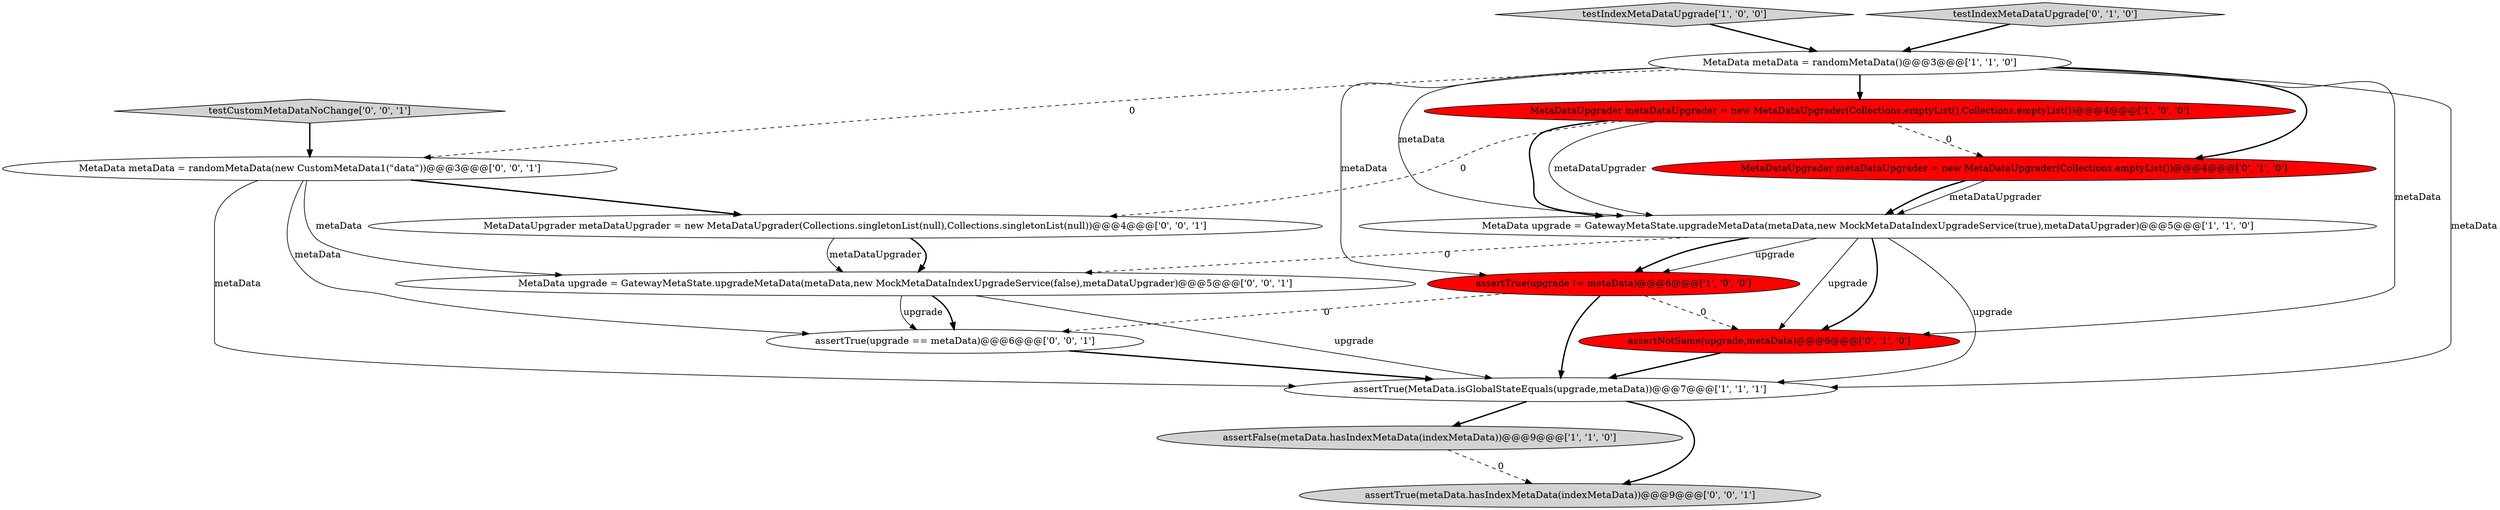 digraph {
15 [style = filled, label = "testCustomMetaDataNoChange['0', '0', '1']", fillcolor = lightgray, shape = diamond image = "AAA0AAABBB3BBB"];
10 [style = filled, label = "MetaDataUpgrader metaDataUpgrader = new MetaDataUpgrader(Collections.singletonList(null),Collections.singletonList(null))@@@4@@@['0', '0', '1']", fillcolor = white, shape = ellipse image = "AAA0AAABBB3BBB"];
12 [style = filled, label = "assertTrue(upgrade == metaData)@@@6@@@['0', '0', '1']", fillcolor = white, shape = ellipse image = "AAA0AAABBB3BBB"];
13 [style = filled, label = "MetaData upgrade = GatewayMetaState.upgradeMetaData(metaData,new MockMetaDataIndexUpgradeService(false),metaDataUpgrader)@@@5@@@['0', '0', '1']", fillcolor = white, shape = ellipse image = "AAA0AAABBB3BBB"];
11 [style = filled, label = "assertTrue(metaData.hasIndexMetaData(indexMetaData))@@@9@@@['0', '0', '1']", fillcolor = lightgray, shape = ellipse image = "AAA0AAABBB3BBB"];
1 [style = filled, label = "MetaData metaData = randomMetaData()@@@3@@@['1', '1', '0']", fillcolor = white, shape = ellipse image = "AAA0AAABBB1BBB"];
6 [style = filled, label = "assertFalse(metaData.hasIndexMetaData(indexMetaData))@@@9@@@['1', '1', '0']", fillcolor = lightgray, shape = ellipse image = "AAA0AAABBB1BBB"];
0 [style = filled, label = "testIndexMetaDataUpgrade['1', '0', '0']", fillcolor = lightgray, shape = diamond image = "AAA0AAABBB1BBB"];
3 [style = filled, label = "MetaDataUpgrader metaDataUpgrader = new MetaDataUpgrader(Collections.emptyList(),Collections.emptyList())@@@4@@@['1', '0', '0']", fillcolor = red, shape = ellipse image = "AAA1AAABBB1BBB"];
14 [style = filled, label = "MetaData metaData = randomMetaData(new CustomMetaData1(\"data\"))@@@3@@@['0', '0', '1']", fillcolor = white, shape = ellipse image = "AAA0AAABBB3BBB"];
4 [style = filled, label = "MetaData upgrade = GatewayMetaState.upgradeMetaData(metaData,new MockMetaDataIndexUpgradeService(true),metaDataUpgrader)@@@5@@@['1', '1', '0']", fillcolor = white, shape = ellipse image = "AAA0AAABBB1BBB"];
7 [style = filled, label = "testIndexMetaDataUpgrade['0', '1', '0']", fillcolor = lightgray, shape = diamond image = "AAA0AAABBB2BBB"];
2 [style = filled, label = "assertTrue(upgrade != metaData)@@@6@@@['1', '0', '0']", fillcolor = red, shape = ellipse image = "AAA1AAABBB1BBB"];
5 [style = filled, label = "assertTrue(MetaData.isGlobalStateEquals(upgrade,metaData))@@@7@@@['1', '1', '1']", fillcolor = white, shape = ellipse image = "AAA0AAABBB1BBB"];
8 [style = filled, label = "assertNotSame(upgrade,metaData)@@@6@@@['0', '1', '0']", fillcolor = red, shape = ellipse image = "AAA1AAABBB2BBB"];
9 [style = filled, label = "MetaDataUpgrader metaDataUpgrader = new MetaDataUpgrader(Collections.emptyList())@@@4@@@['0', '1', '0']", fillcolor = red, shape = ellipse image = "AAA1AAABBB2BBB"];
14->12 [style = solid, label="metaData"];
9->4 [style = solid, label="metaDataUpgrader"];
7->1 [style = bold, label=""];
12->5 [style = bold, label=""];
15->14 [style = bold, label=""];
1->14 [style = dashed, label="0"];
9->4 [style = bold, label=""];
6->11 [style = dashed, label="0"];
1->3 [style = bold, label=""];
14->10 [style = bold, label=""];
4->5 [style = solid, label="upgrade"];
1->2 [style = solid, label="metaData"];
4->2 [style = bold, label=""];
4->2 [style = solid, label="upgrade"];
3->4 [style = bold, label=""];
2->8 [style = dashed, label="0"];
1->9 [style = bold, label=""];
3->4 [style = solid, label="metaDataUpgrader"];
14->5 [style = solid, label="metaData"];
1->8 [style = solid, label="metaData"];
2->12 [style = dashed, label="0"];
13->12 [style = bold, label=""];
5->6 [style = bold, label=""];
8->5 [style = bold, label=""];
10->13 [style = bold, label=""];
4->8 [style = solid, label="upgrade"];
13->5 [style = solid, label="upgrade"];
3->9 [style = dashed, label="0"];
14->13 [style = solid, label="metaData"];
1->5 [style = solid, label="metaData"];
0->1 [style = bold, label=""];
10->13 [style = solid, label="metaDataUpgrader"];
4->8 [style = bold, label=""];
5->11 [style = bold, label=""];
3->10 [style = dashed, label="0"];
4->13 [style = dashed, label="0"];
1->4 [style = solid, label="metaData"];
13->12 [style = solid, label="upgrade"];
2->5 [style = bold, label=""];
}
